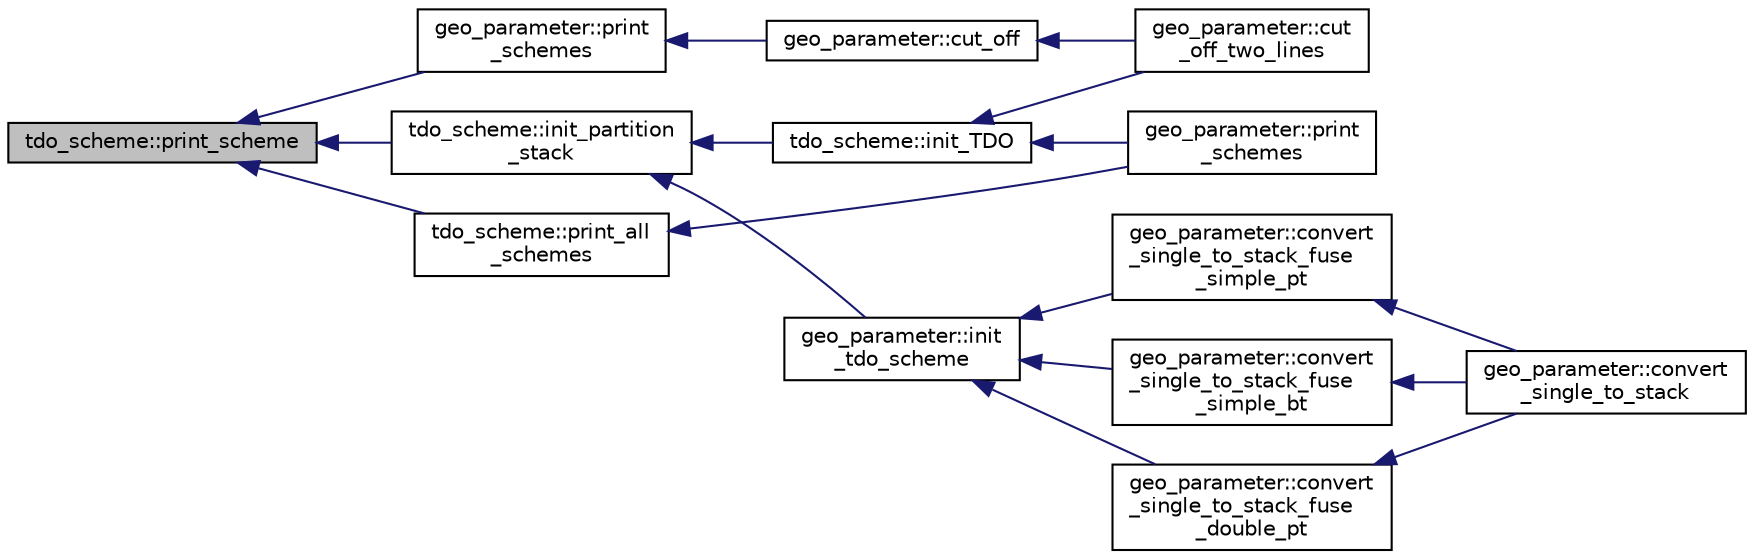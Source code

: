 digraph "tdo_scheme::print_scheme"
{
  edge [fontname="Helvetica",fontsize="10",labelfontname="Helvetica",labelfontsize="10"];
  node [fontname="Helvetica",fontsize="10",shape=record];
  rankdir="LR";
  Node169 [label="tdo_scheme::print_scheme",height=0.2,width=0.4,color="black", fillcolor="grey75", style="filled", fontcolor="black"];
  Node169 -> Node170 [dir="back",color="midnightblue",fontsize="10",style="solid",fontname="Helvetica"];
  Node170 [label="geo_parameter::print\l_schemes",height=0.2,width=0.4,color="black", fillcolor="white", style="filled",URL="$d9/d51/classgeo__parameter.html#afb753a80fc1a6ea2cd24ac6a4158f8c4"];
  Node170 -> Node171 [dir="back",color="midnightblue",fontsize="10",style="solid",fontname="Helvetica"];
  Node171 [label="geo_parameter::cut_off",height=0.2,width=0.4,color="black", fillcolor="white", style="filled",URL="$d9/d51/classgeo__parameter.html#a88ddcdf4c59071a89cae32add3747759"];
  Node171 -> Node172 [dir="back",color="midnightblue",fontsize="10",style="solid",fontname="Helvetica"];
  Node172 [label="geo_parameter::cut\l_off_two_lines",height=0.2,width=0.4,color="black", fillcolor="white", style="filled",URL="$d9/d51/classgeo__parameter.html#a4a8521129ea64b169d26abf5ff0ce0d9"];
  Node169 -> Node173 [dir="back",color="midnightblue",fontsize="10",style="solid",fontname="Helvetica"];
  Node173 [label="tdo_scheme::init_partition\l_stack",height=0.2,width=0.4,color="black", fillcolor="white", style="filled",URL="$d7/dbc/classtdo__scheme.html#a88ee0be1cbf7309f0c5cfe96216c4b56"];
  Node173 -> Node174 [dir="back",color="midnightblue",fontsize="10",style="solid",fontname="Helvetica"];
  Node174 [label="geo_parameter::init\l_tdo_scheme",height=0.2,width=0.4,color="black", fillcolor="white", style="filled",URL="$d9/d51/classgeo__parameter.html#a054027061960485ce489da47ad285841"];
  Node174 -> Node175 [dir="back",color="midnightblue",fontsize="10",style="solid",fontname="Helvetica"];
  Node175 [label="geo_parameter::convert\l_single_to_stack_fuse\l_simple_pt",height=0.2,width=0.4,color="black", fillcolor="white", style="filled",URL="$d9/d51/classgeo__parameter.html#a55bfef2de6f778f98dc6556db7ca09f0"];
  Node175 -> Node176 [dir="back",color="midnightblue",fontsize="10",style="solid",fontname="Helvetica"];
  Node176 [label="geo_parameter::convert\l_single_to_stack",height=0.2,width=0.4,color="black", fillcolor="white", style="filled",URL="$d9/d51/classgeo__parameter.html#a38a7db47929dd2be6c51bf84ce6910d1"];
  Node174 -> Node177 [dir="back",color="midnightblue",fontsize="10",style="solid",fontname="Helvetica"];
  Node177 [label="geo_parameter::convert\l_single_to_stack_fuse\l_simple_bt",height=0.2,width=0.4,color="black", fillcolor="white", style="filled",URL="$d9/d51/classgeo__parameter.html#a0cf3cd58d64429f34e0d332873df8ce0"];
  Node177 -> Node176 [dir="back",color="midnightblue",fontsize="10",style="solid",fontname="Helvetica"];
  Node174 -> Node178 [dir="back",color="midnightblue",fontsize="10",style="solid",fontname="Helvetica"];
  Node178 [label="geo_parameter::convert\l_single_to_stack_fuse\l_double_pt",height=0.2,width=0.4,color="black", fillcolor="white", style="filled",URL="$d9/d51/classgeo__parameter.html#a5932c348cab6747ce94d2eeb7a1c40b0"];
  Node178 -> Node176 [dir="back",color="midnightblue",fontsize="10",style="solid",fontname="Helvetica"];
  Node173 -> Node179 [dir="back",color="midnightblue",fontsize="10",style="solid",fontname="Helvetica"];
  Node179 [label="tdo_scheme::init_TDO",height=0.2,width=0.4,color="black", fillcolor="white", style="filled",URL="$d7/dbc/classtdo__scheme.html#a6e96a46806b69b0dce089b38da19ddc8"];
  Node179 -> Node172 [dir="back",color="midnightblue",fontsize="10",style="solid",fontname="Helvetica"];
  Node179 -> Node180 [dir="back",color="midnightblue",fontsize="10",style="solid",fontname="Helvetica"];
  Node180 [label="geo_parameter::print\l_schemes",height=0.2,width=0.4,color="black", fillcolor="white", style="filled",URL="$d9/d51/classgeo__parameter.html#a40ece8eb12f3eeff37e420100551fc80"];
  Node169 -> Node181 [dir="back",color="midnightblue",fontsize="10",style="solid",fontname="Helvetica"];
  Node181 [label="tdo_scheme::print_all\l_schemes",height=0.2,width=0.4,color="black", fillcolor="white", style="filled",URL="$d7/dbc/classtdo__scheme.html#af63472d1eeb3ba8f1cca5e37ebe6b769"];
  Node181 -> Node180 [dir="back",color="midnightblue",fontsize="10",style="solid",fontname="Helvetica"];
}
